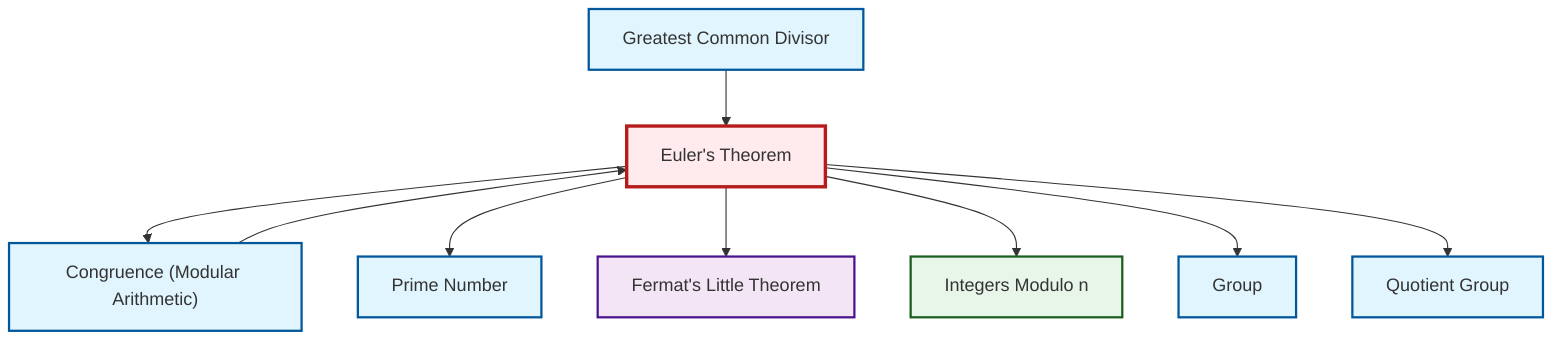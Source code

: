 graph TD
    classDef definition fill:#e1f5fe,stroke:#01579b,stroke-width:2px
    classDef theorem fill:#f3e5f5,stroke:#4a148c,stroke-width:2px
    classDef axiom fill:#fff3e0,stroke:#e65100,stroke-width:2px
    classDef example fill:#e8f5e9,stroke:#1b5e20,stroke-width:2px
    classDef current fill:#ffebee,stroke:#b71c1c,stroke-width:3px
    def-prime["Prime Number"]:::definition
    thm-fermat-little["Fermat's Little Theorem"]:::theorem
    def-gcd["Greatest Common Divisor"]:::definition
    def-quotient-group["Quotient Group"]:::definition
    def-congruence["Congruence (Modular Arithmetic)"]:::definition
    ex-quotient-integers-mod-n["Integers Modulo n"]:::example
    def-group["Group"]:::definition
    thm-euler["Euler's Theorem"]:::theorem
    def-gcd --> thm-euler
    thm-euler --> def-congruence
    def-congruence --> thm-euler
    thm-euler --> def-prime
    thm-euler --> thm-fermat-little
    thm-euler --> ex-quotient-integers-mod-n
    thm-euler --> def-group
    thm-euler --> def-quotient-group
    class thm-euler current